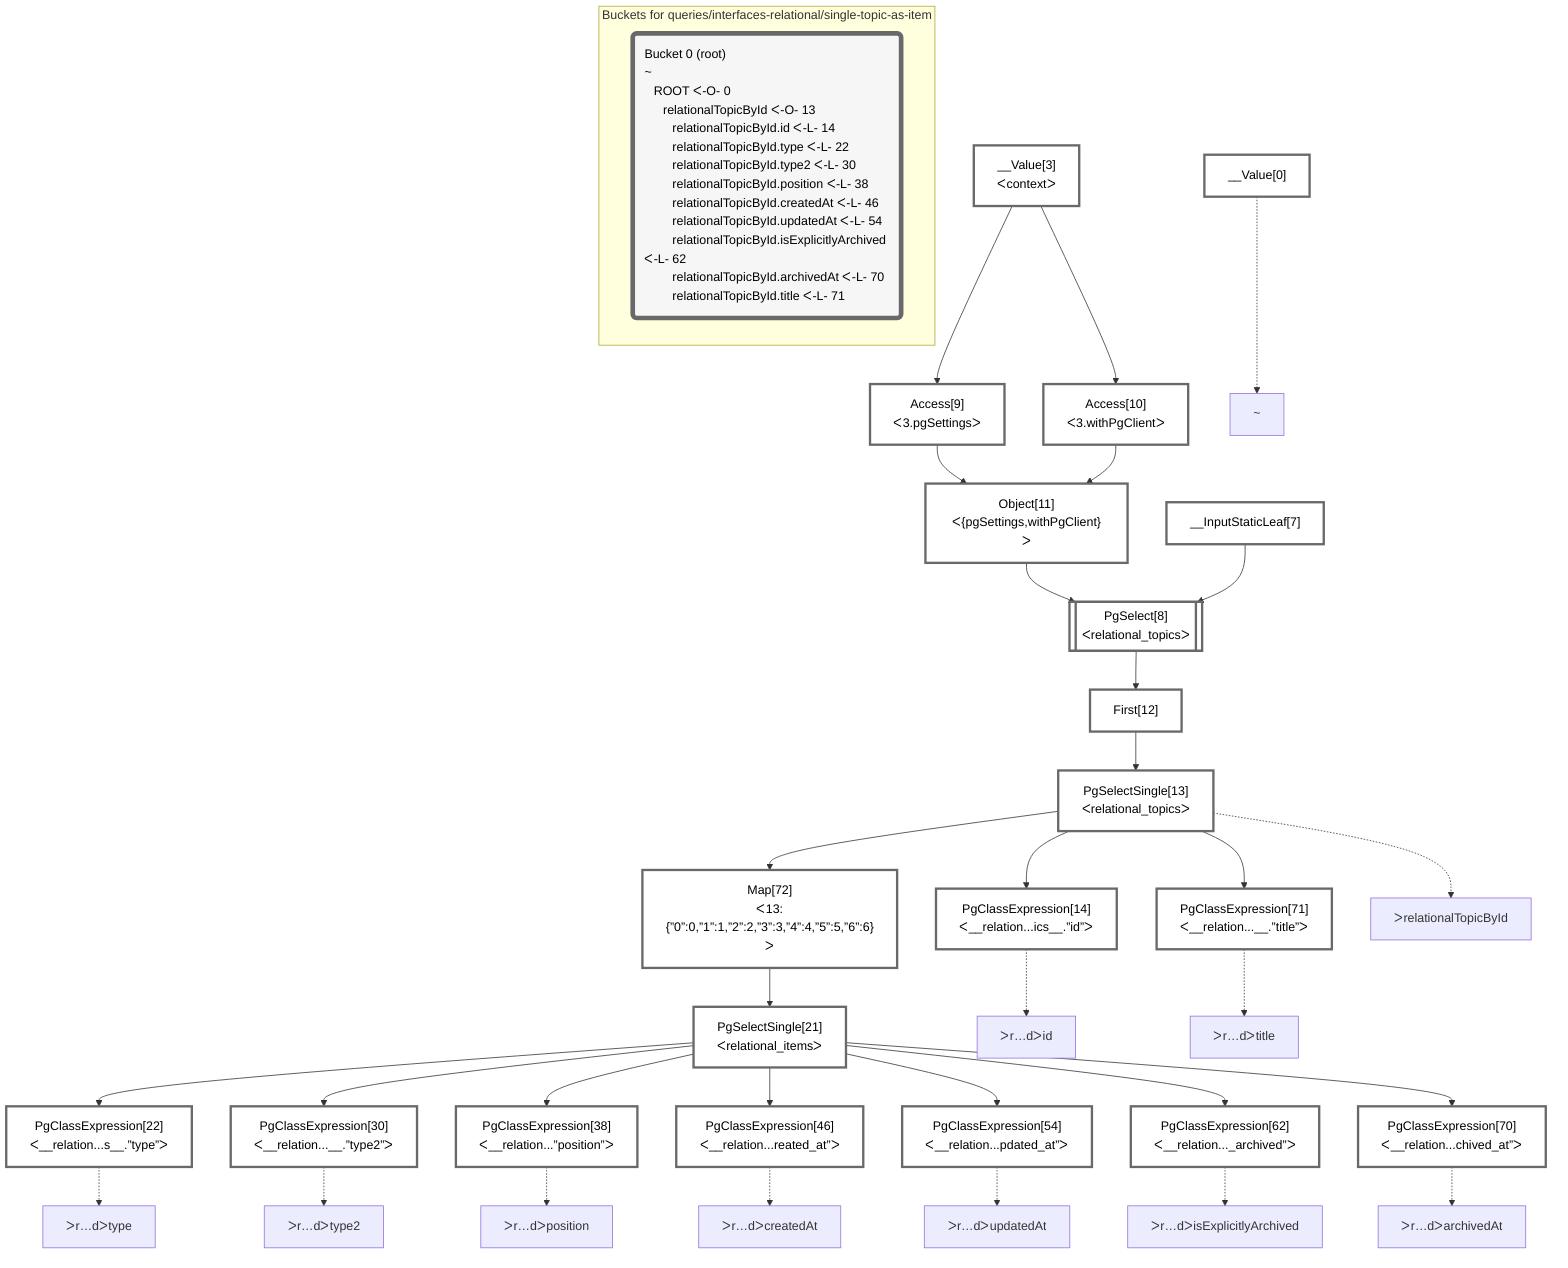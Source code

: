 graph TD
    classDef path fill:#eee,stroke:#000,color:#000
    classDef plan fill:#fff,stroke-width:3px,color:#000
    classDef itemplan fill:#fff,stroke-width:6px,color:#000
    classDef sideeffectplan fill:#f00,stroke-width:6px,color:#000
    classDef bucket fill:#f6f6f6,color:#000,stroke-width:6px,text-align:left


    %% define plans
    __Value0["__Value[0]"]:::plan
    __Value3["__Value[3]<br />ᐸcontextᐳ"]:::plan
    __InputStaticLeaf7["__InputStaticLeaf[7]"]:::plan
    Access9["Access[9]<br />ᐸ3.pgSettingsᐳ"]:::plan
    Access10["Access[10]<br />ᐸ3.withPgClientᐳ"]:::plan
    Object11["Object[11]<br />ᐸ{pgSettings,withPgClient}ᐳ"]:::plan
    PgSelect8[["PgSelect[8]<br />ᐸrelational_topicsᐳ"]]:::plan
    First12["First[12]"]:::plan
    PgSelectSingle13["PgSelectSingle[13]<br />ᐸrelational_topicsᐳ"]:::plan
    PgClassExpression14["PgClassExpression[14]<br />ᐸ__relation...ics__.”id”ᐳ"]:::plan
    Map72["Map[72]<br />ᐸ13:{”0”:0,”1”:1,”2”:2,”3”:3,”4”:4,”5”:5,”6”:6}ᐳ"]:::plan
    PgSelectSingle21["PgSelectSingle[21]<br />ᐸrelational_itemsᐳ"]:::plan
    PgClassExpression22["PgClassExpression[22]<br />ᐸ__relation...s__.”type”ᐳ"]:::plan
    PgClassExpression30["PgClassExpression[30]<br />ᐸ__relation...__.”type2”ᐳ"]:::plan
    PgClassExpression38["PgClassExpression[38]<br />ᐸ__relation...”position”ᐳ"]:::plan
    PgClassExpression46["PgClassExpression[46]<br />ᐸ__relation...reated_at”ᐳ"]:::plan
    PgClassExpression54["PgClassExpression[54]<br />ᐸ__relation...pdated_at”ᐳ"]:::plan
    PgClassExpression62["PgClassExpression[62]<br />ᐸ__relation..._archived”ᐳ"]:::plan
    PgClassExpression70["PgClassExpression[70]<br />ᐸ__relation...chived_at”ᐳ"]:::plan
    PgClassExpression71["PgClassExpression[71]<br />ᐸ__relation...__.”title”ᐳ"]:::plan

    %% plan dependencies
    __Value3 --> Access9
    __Value3 --> Access10
    Access9 & Access10 --> Object11
    Object11 & __InputStaticLeaf7 --> PgSelect8
    PgSelect8 --> First12
    First12 --> PgSelectSingle13
    PgSelectSingle13 --> PgClassExpression14
    PgSelectSingle13 --> Map72
    Map72 --> PgSelectSingle21
    PgSelectSingle21 --> PgClassExpression22
    PgSelectSingle21 --> PgClassExpression30
    PgSelectSingle21 --> PgClassExpression38
    PgSelectSingle21 --> PgClassExpression46
    PgSelectSingle21 --> PgClassExpression54
    PgSelectSingle21 --> PgClassExpression62
    PgSelectSingle21 --> PgClassExpression70
    PgSelectSingle13 --> PgClassExpression71

    %% plan-to-path relationships
    P0["~"]
    __Value0 -.-> P0
    P13["ᐳrelationalTopicById"]
    PgSelectSingle13 -.-> P13
    P14["ᐳr…dᐳid"]
    PgClassExpression14 -.-> P14
    P22["ᐳr…dᐳtype"]
    PgClassExpression22 -.-> P22
    P30["ᐳr…dᐳtype2"]
    PgClassExpression30 -.-> P30
    P38["ᐳr…dᐳposition"]
    PgClassExpression38 -.-> P38
    P46["ᐳr…dᐳcreatedAt"]
    PgClassExpression46 -.-> P46
    P54["ᐳr…dᐳupdatedAt"]
    PgClassExpression54 -.-> P54
    P62["ᐳr…dᐳisExplicitlyArchived"]
    PgClassExpression62 -.-> P62
    P70["ᐳr…dᐳarchivedAt"]
    PgClassExpression70 -.-> P70
    P71["ᐳr…dᐳtitle"]
    PgClassExpression71 -.-> P71

    subgraph "Buckets for queries/interfaces-relational/single-topic-as-item"
    Bucket0("Bucket 0 (root)<br />~<br />⠀ROOT ᐸ-O- 0<br />⠀⠀relationalTopicById ᐸ-O- 13<br />⠀⠀⠀relationalTopicById.id ᐸ-L- 14<br />⠀⠀⠀relationalTopicById.type ᐸ-L- 22<br />⠀⠀⠀relationalTopicById.type2 ᐸ-L- 30<br />⠀⠀⠀relationalTopicById.position ᐸ-L- 38<br />⠀⠀⠀relationalTopicById.createdAt ᐸ-L- 46<br />⠀⠀⠀relationalTopicById.updatedAt ᐸ-L- 54<br />⠀⠀⠀relationalTopicById.isExplicitlyArchived ᐸ-L- 62<br />⠀⠀⠀relationalTopicById.archivedAt ᐸ-L- 70<br />⠀⠀⠀relationalTopicById.title ᐸ-L- 71"):::bucket
    classDef bucket0 stroke:#696969
    class Bucket0,__Value0,__Value3,__InputStaticLeaf7,PgSelect8,Access9,Access10,Object11,First12,PgSelectSingle13,PgClassExpression14,PgSelectSingle21,PgClassExpression22,PgClassExpression30,PgClassExpression38,PgClassExpression46,PgClassExpression54,PgClassExpression62,PgClassExpression70,PgClassExpression71,Map72 bucket0
    end